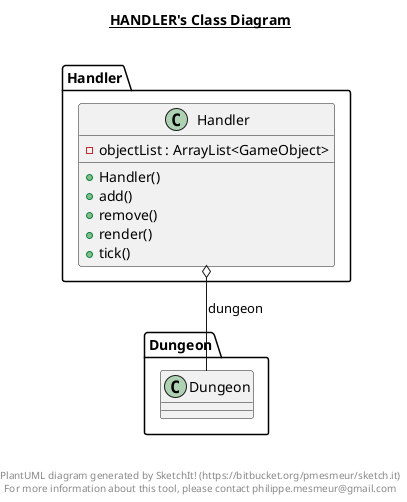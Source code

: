 @startuml

title __HANDLER's Class Diagram__\n

  namespace Handler {
    class Handler.Handler {
        - objectList : ArrayList<GameObject>
        + Handler()
        + add()
        + remove()
        + render()
        + tick()
    }
  }
  

  Handler.Handler o-- Dungeon.Dungeon : dungeon


right footer


PlantUML diagram generated by SketchIt! (https://bitbucket.org/pmesmeur/sketch.it)
For more information about this tool, please contact philippe.mesmeur@gmail.com
endfooter

@enduml
